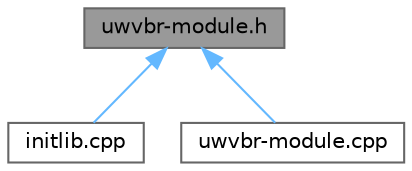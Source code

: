 digraph "uwvbr-module.h"
{
 // LATEX_PDF_SIZE
  bgcolor="transparent";
  edge [fontname=Helvetica,fontsize=10,labelfontname=Helvetica,labelfontsize=10];
  node [fontname=Helvetica,fontsize=10,shape=box,height=0.2,width=0.4];
  Node1 [id="Node000001",label="uwvbr-module.h",height=0.2,width=0.4,color="gray40", fillcolor="grey60", style="filled", fontcolor="black",tooltip="Provides the UWVBR packets header description and the definition of the class UWVBR."];
  Node1 -> Node2 [id="edge1_Node000001_Node000002",dir="back",color="steelblue1",style="solid",tooltip=" "];
  Node2 [id="Node000002",label="initlib.cpp",height=0.2,width=0.4,color="grey40", fillcolor="white", style="filled",URL="$DESERT__Framework_2DESERT_2application_2uwvbr_2initlib_8cpp.html",tooltip=" "];
  Node1 -> Node3 [id="edge2_Node000001_Node000003",dir="back",color="steelblue1",style="solid",tooltip=" "];
  Node3 [id="Node000003",label="uwvbr-module.cpp",height=0.2,width=0.4,color="grey40", fillcolor="white", style="filled",URL="$uwvbr-module_8cpp.html",tooltip=" "];
}
